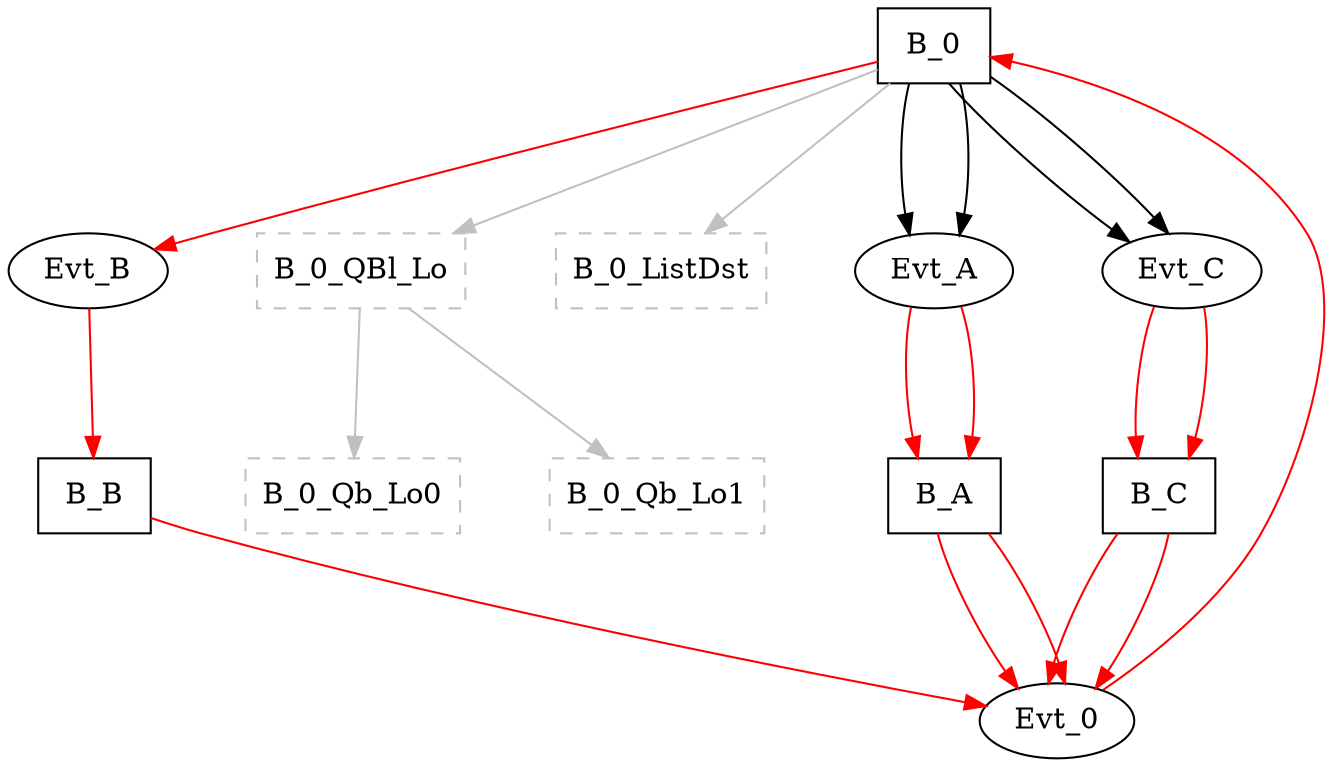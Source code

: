 digraph G {
graph [root="Demo",rankdir=TB, nodesep=0.6, mindist=1.0, ranksep=1.0, overlap=false]
node [style="filled", fillcolor="white", color="black"]
B_0[cpu="1", flags="7", type="block", tperiod="1000000000", shape="rectangle", color="black"];
B_B[cpu="1", flags="7", type="block", tperiod="1000000000", shape="rectangle", color="black"];
Evt_0[cpu="1", flags="2", type="tmsg", toffs="0", fid="0", gid="5", evtno="205", sid="2", bpid="8", par="123", tef="0", shape="oval", color="black", fillcolor="white"];
Evt_B[cpu="1", flags="2", type="tmsg", toffs="0", fid="0", gid="5", evtno="205", sid="2", bpid="8", par="123", tef="0", shape="oval", color="black", fillcolor="white"];
B_0_QBl_Lo[cpu="1", flags="9", type="qinfo", shape="rectangle", color="gray", style="dashed"];
B_0_Qb_Lo0[cpu="1", flags="a", type="qbuf", shape="rectangle", color="gray", style="dashed"];
B_0_Qb_Lo1[cpu="1", flags="a", type="qbuf", shape="rectangle", color="gray", style="dashed"];
B_0_ListDst[cpu="1", flags="c", type="listdst", shape="rectangle", color="gray", style="dashed"];
B_A[cpu="1", flags="7", type="block", tperiod="1000000000", shape="rectangle", color="black"];
B_C[cpu="1", flags="7", type="block", tperiod="1000000000", shape="rectangle", color="black"];
Evt_A[cpu="1", flags="2", type="tmsg", toffs="0", fid="0", gid="5", evtno="205", sid="2", bpid="8", par="123", tef="0", shape="oval", color="black", fillcolor="white"];
Evt_C[cpu="1", flags="2", type="tmsg", toffs="0", fid="0", gid="5", evtno="205", sid="2", bpid="8", par="123", tef="0", shape="oval", color="black", fillcolor="white"];
B_0->B_0_ListDst [type="listdst", color="gray"];
B_0->B_0_QBl_Lo [type="priolo", color="gray"];
B_B->Evt_0 [type="defdst", color="red"];
Evt_0->B_0 [type="defdst", color="red"];
Evt_B->B_B [type="defdst", color="red"];
B_A->Evt_0 [type="defdst", color="red"];
B_C->Evt_0 [type="defdst", color="red"];
Evt_A->B_A [type="defdst", color="red"];
Evt_C->B_C [type="defdst", color="red"];
B_0_QBl_Lo->B_0_Qb_Lo0 [type="meta", color="gray"];
B_0_QBl_Lo->B_0_Qb_Lo1 [type="meta", color="gray"];
B_0->Evt_B [type="defdst", color="red"];
B_0->Evt_C [type="altdst", color="black"];
B_0->Evt_A [type="altdst", color="black"];
B_A->Evt_0 [type="defdst", color="red"];
B_C->Evt_0 [type="defdst", color="red"];
Evt_A->B_A [type="defdst", color="red"];
B_0->Evt_A [type="altdst", color="black"];
Evt_C->B_C [type="defdst", color="red"];
B_0->Evt_C [type="altdst", color="black"];
}
